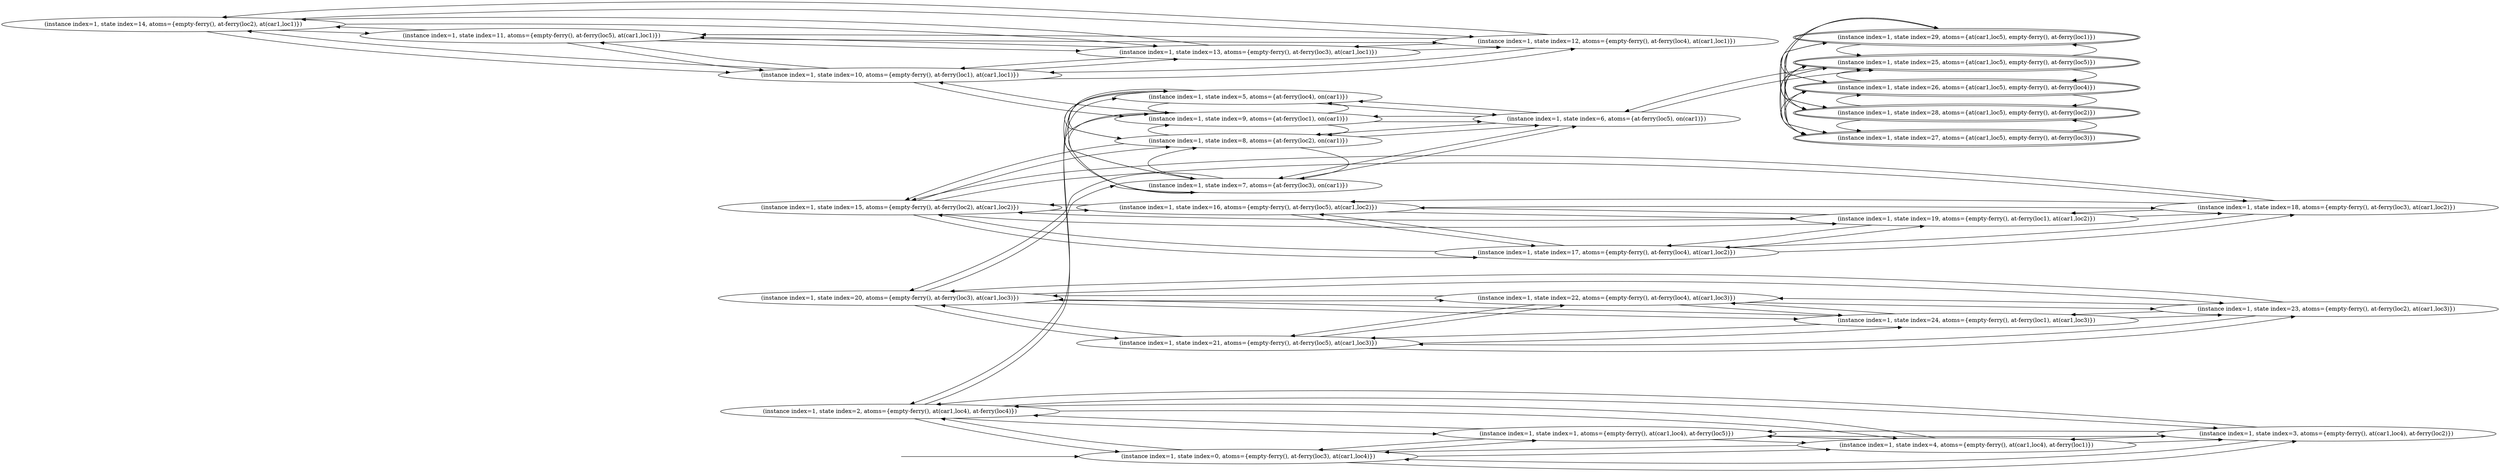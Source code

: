 digraph {
rankdir="LR"
s14[label="(instance index=1, state index=14, atoms={empty-ferry(), at-ferry(loc2), at(car1,loc1)})"]
s0[label="(instance index=1, state index=0, atoms={empty-ferry(), at-ferry(loc3), at(car1,loc4)})"]
s1[label="(instance index=1, state index=1, atoms={empty-ferry(), at(car1,loc4), at-ferry(loc5)})"]
s3[label="(instance index=1, state index=3, atoms={empty-ferry(), at(car1,loc4), at-ferry(loc2)})"]
s4[label="(instance index=1, state index=4, atoms={empty-ferry(), at(car1,loc4), at-ferry(loc1)})"]
s21[label="(instance index=1, state index=21, atoms={empty-ferry(), at-ferry(loc5), at(car1,loc3)})"]
s22[label="(instance index=1, state index=22, atoms={empty-ferry(), at-ferry(loc4), at(car1,loc3)})"]
s23[label="(instance index=1, state index=23, atoms={empty-ferry(), at-ferry(loc2), at(car1,loc3)})"]
s24[label="(instance index=1, state index=24, atoms={empty-ferry(), at-ferry(loc1), at(car1,loc3)})"]
s16[label="(instance index=1, state index=16, atoms={empty-ferry(), at-ferry(loc5), at(car1,loc2)})"]
s17[label="(instance index=1, state index=17, atoms={empty-ferry(), at-ferry(loc4), at(car1,loc2)})"]
s18[label="(instance index=1, state index=18, atoms={empty-ferry(), at-ferry(loc3), at(car1,loc2)})"]
s19[label="(instance index=1, state index=19, atoms={empty-ferry(), at-ferry(loc1), at(car1,loc2)})"]
s11[label="(instance index=1, state index=11, atoms={empty-ferry(), at-ferry(loc5), at(car1,loc1)})"]
s12[label="(instance index=1, state index=12, atoms={empty-ferry(), at-ferry(loc4), at(car1,loc1)})"]
s13[label="(instance index=1, state index=13, atoms={empty-ferry(), at-ferry(loc3), at(car1,loc1)})"]
s20[label="(instance index=1, state index=20, atoms={empty-ferry(), at-ferry(loc3), at(car1,loc3)})"]
s15[label="(instance index=1, state index=15, atoms={empty-ferry(), at-ferry(loc2), at(car1,loc2)})"]
s2[label="(instance index=1, state index=2, atoms={empty-ferry(), at(car1,loc4), at-ferry(loc4)})"]
s10[label="(instance index=1, state index=10, atoms={empty-ferry(), at-ferry(loc1), at(car1,loc1)})"]
s9[label="(instance index=1, state index=9, atoms={at-ferry(loc1), on(car1)})"]
s8[label="(instance index=1, state index=8, atoms={at-ferry(loc2), on(car1)})"]
s7[label="(instance index=1, state index=7, atoms={at-ferry(loc3), on(car1)})"]
s5[label="(instance index=1, state index=5, atoms={at-ferry(loc4), on(car1)})"]
s6[label="(instance index=1, state index=6, atoms={at-ferry(loc5), on(car1)})"]
s25[peripheries=2,label="(instance index=1, state index=25, atoms={at(car1,loc5), empty-ferry(), at-ferry(loc5)})"]
s26[peripheries=2,label="(instance index=1, state index=26, atoms={at(car1,loc5), empty-ferry(), at-ferry(loc4)})"]
s27[peripheries=2,label="(instance index=1, state index=27, atoms={at(car1,loc5), empty-ferry(), at-ferry(loc3)})"]
s28[peripheries=2,label="(instance index=1, state index=28, atoms={at(car1,loc5), empty-ferry(), at-ferry(loc2)})"]
s29[peripheries=2,label="(instance index=1, state index=29, atoms={at(car1,loc5), empty-ferry(), at-ferry(loc1)})"]
Dangling [ label = "", style = invis ]
{ rank = same; Dangling }
Dangling -> s0
{ rank = same; s0}
{ rank = same; s20,s15,s2,s10}
{ rank = same; s9,s8,s7,s5}
{ rank = same; s6}
{ rank = same; s25,s26,s27,s28,s29}
{
s14->s13
s14->s12
s14->s11
s14->s10
s0->s4
s0->s3
s0->s2
s0->s1
s1->s4
s1->s3
s1->s2
s1->s0
s3->s4
s3->s2
s3->s1
s3->s0
s4->s3
s4->s2
s4->s1
s4->s0
s21->s23
s21->s22
s21->s20
s21->s24
s22->s23
s22->s21
s22->s20
s22->s24
s23->s22
s23->s21
s23->s20
s23->s24
s24->s23
s24->s22
s24->s21
s24->s20
s16->s15
s16->s19
s16->s18
s16->s17
s17->s15
s17->s19
s17->s18
s17->s16
s18->s15
s18->s19
s18->s17
s18->s16
s19->s15
s19->s18
s19->s17
s19->s16
s11->s14
s11->s13
s11->s12
s11->s10
s12->s14
s12->s13
s12->s11
s12->s10
s13->s14
s13->s12
s13->s11
s13->s10
}
{
s20->s24
s20->s23
s20->s21
s20->s22
s20->s7
s15->s19
s15->s17
s15->s16
s15->s18
s15->s8
s2->s4
s2->s3
s2->s1
s2->s5
s2->s0
s10->s13
s10->s12
s10->s11
s10->s14
s10->s9
}
{
s9->s8
s9->s7
s9->s6
s9->s10
s9->s5
s8->s9
s8->s7
s8->s6
s8->s15
s8->s5
s7->s9
s7->s8
s7->s6
s7->s20
s7->s5
s5->s9
s5->s8
s5->s6
s5->s7
s5->s2
}
{
s6->s9
s6->s8
s6->s7
s6->s25
s6->s5
}
{
s25->s29
s25->s28
s25->s27
s25->s26
s25->s6
s26->s29
s26->s28
s26->s27
s26->s25
s27->s29
s27->s28
s27->s26
s27->s25
s28->s29
s28->s27
s28->s26
s28->s25
s29->s28
s29->s27
s29->s26
s29->s25
}
}
